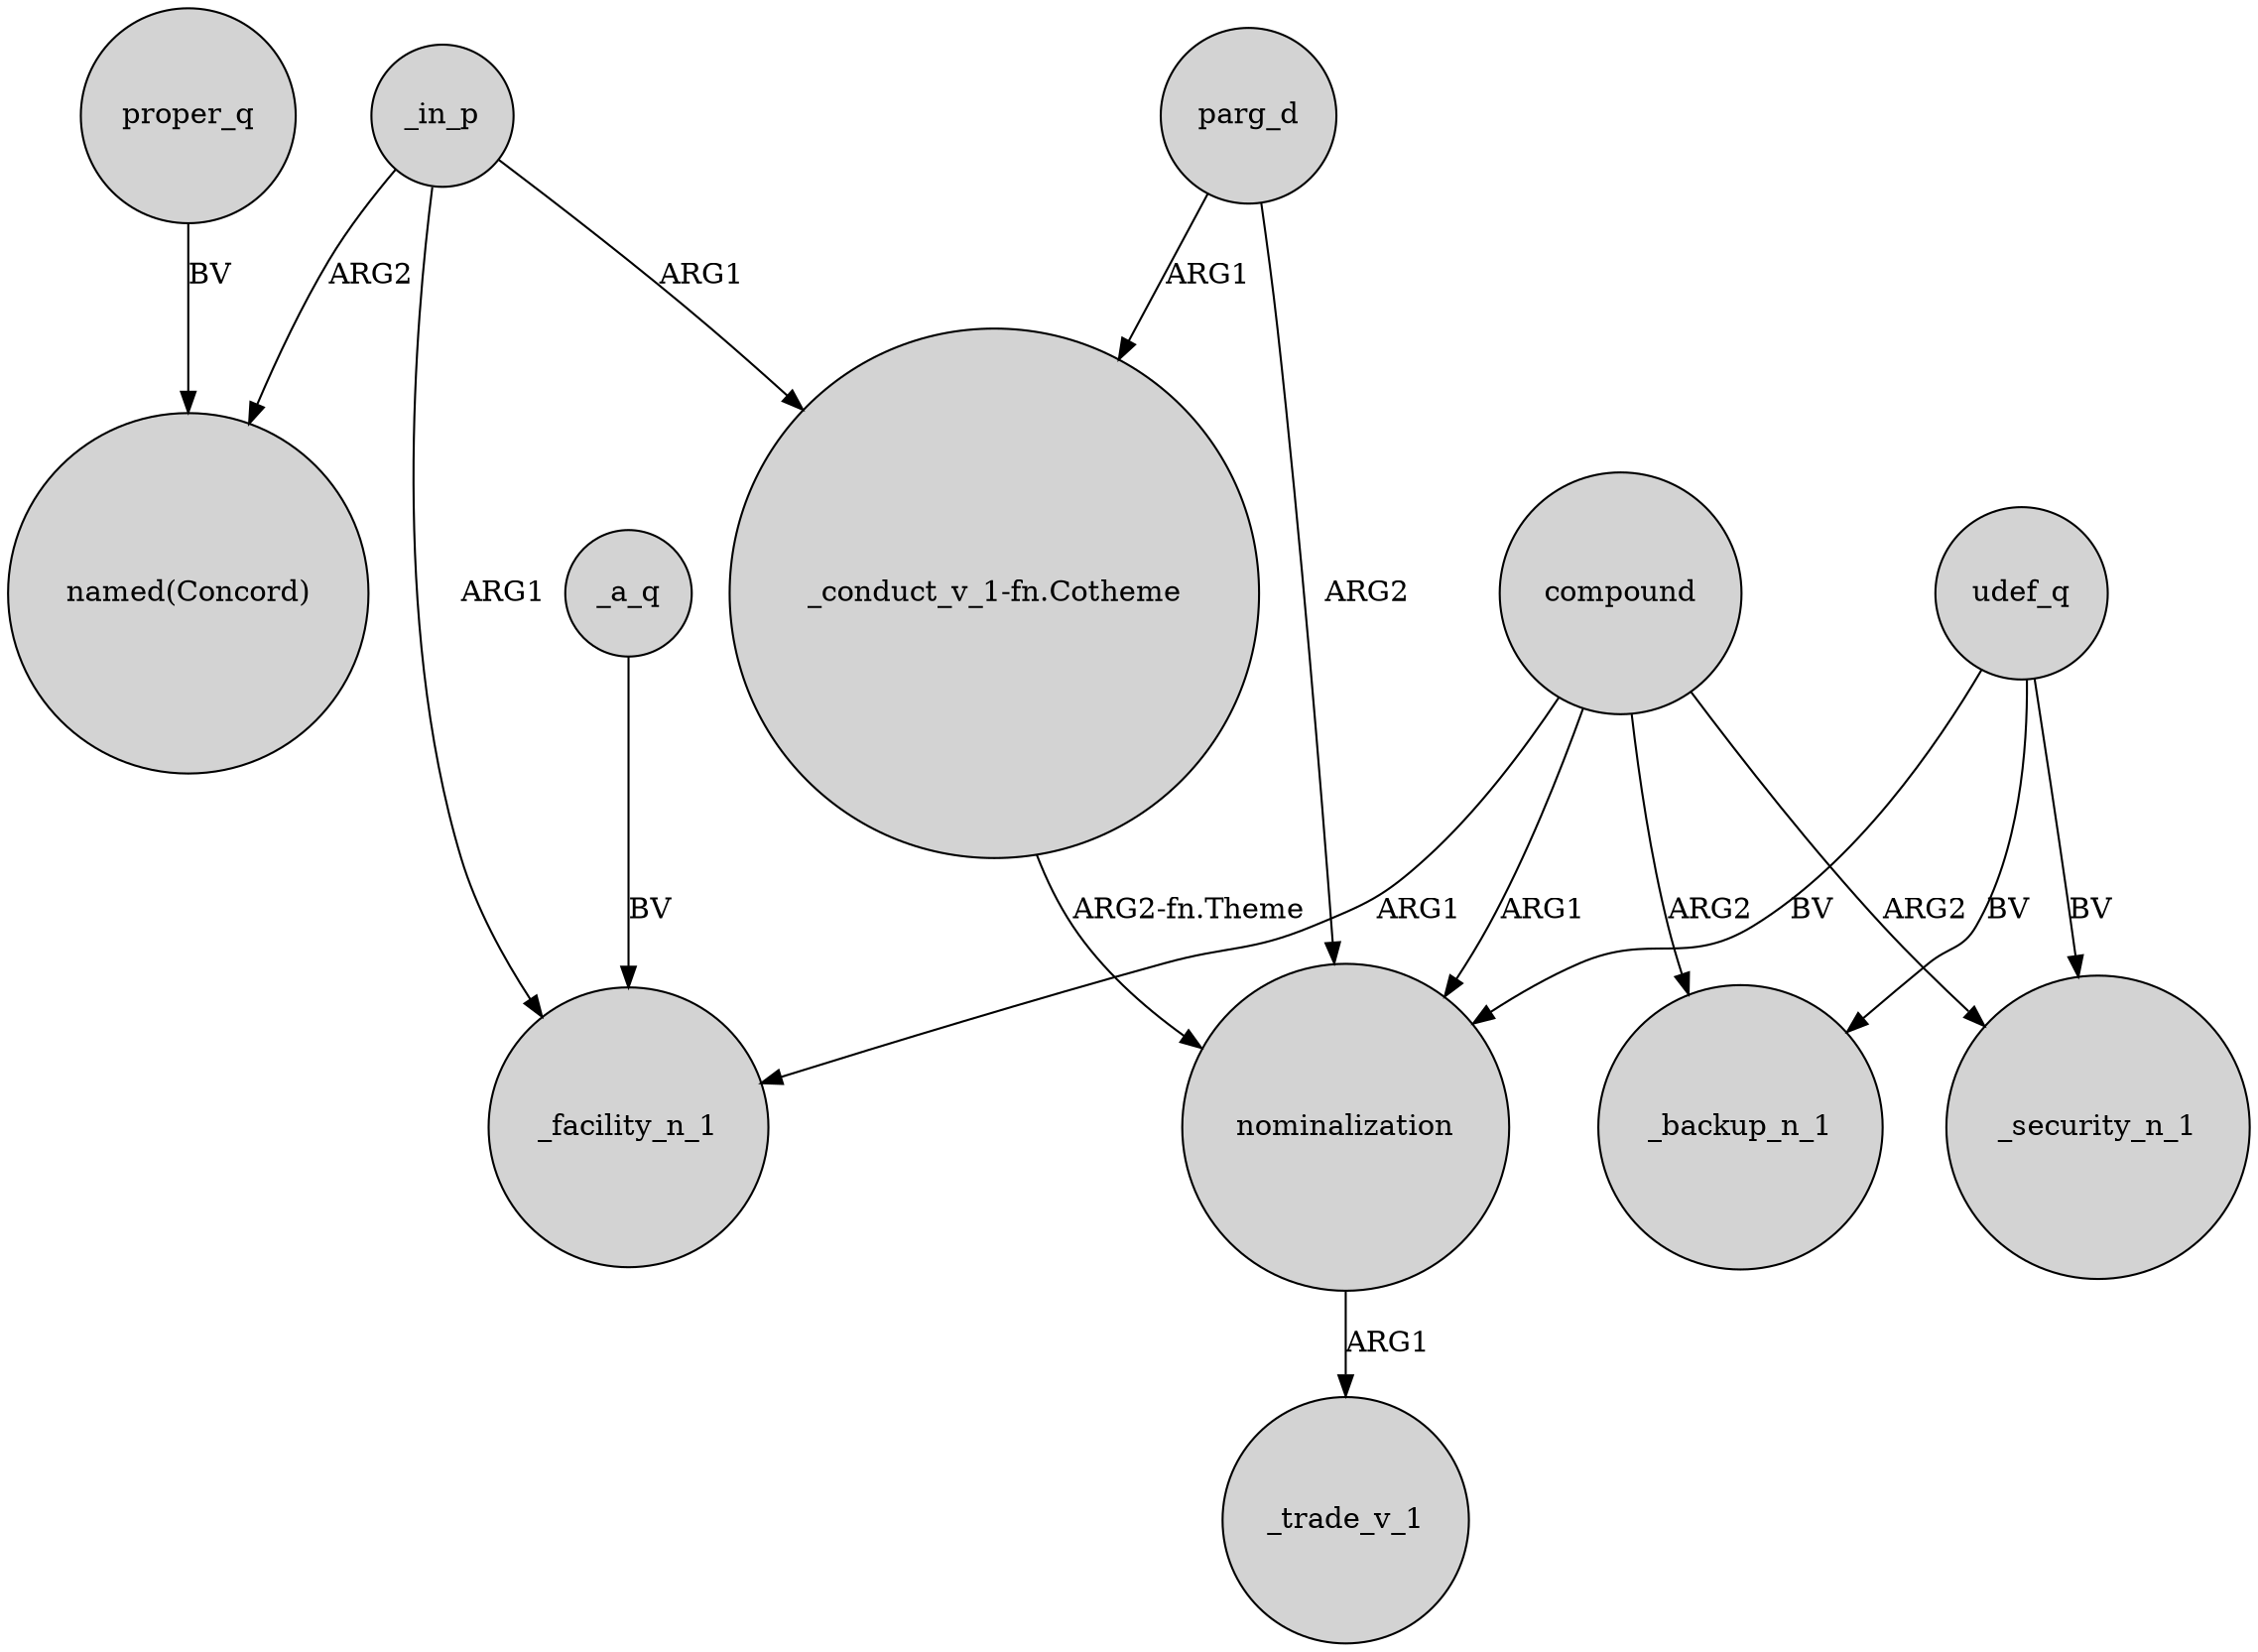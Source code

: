 digraph {
	node [shape=circle style=filled]
	_in_p -> "named(Concord)" [label=ARG2]
	_in_p -> _facility_n_1 [label=ARG1]
	parg_d -> "_conduct_v_1-fn.Cotheme" [label=ARG1]
	"_conduct_v_1-fn.Cotheme" -> nominalization [label="ARG2-fn.Theme"]
	udef_q -> _backup_n_1 [label=BV]
	proper_q -> "named(Concord)" [label=BV]
	compound -> _facility_n_1 [label=ARG1]
	parg_d -> nominalization [label=ARG2]
	_in_p -> "_conduct_v_1-fn.Cotheme" [label=ARG1]
	nominalization -> _trade_v_1 [label=ARG1]
	_a_q -> _facility_n_1 [label=BV]
	compound -> nominalization [label=ARG1]
	compound -> _backup_n_1 [label=ARG2]
	udef_q -> nominalization [label=BV]
	udef_q -> _security_n_1 [label=BV]
	compound -> _security_n_1 [label=ARG2]
}
